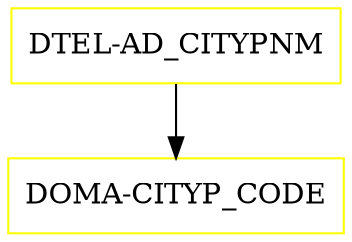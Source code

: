 digraph G {
  "DTEL-AD_CITYPNM" [shape=box,color=yellow];
  "DOMA-CITYP_CODE" [shape=box,color=yellow,URL="./DOMA_CITYP_CODE.html"];
  "DTEL-AD_CITYPNM" -> "DOMA-CITYP_CODE";
}
